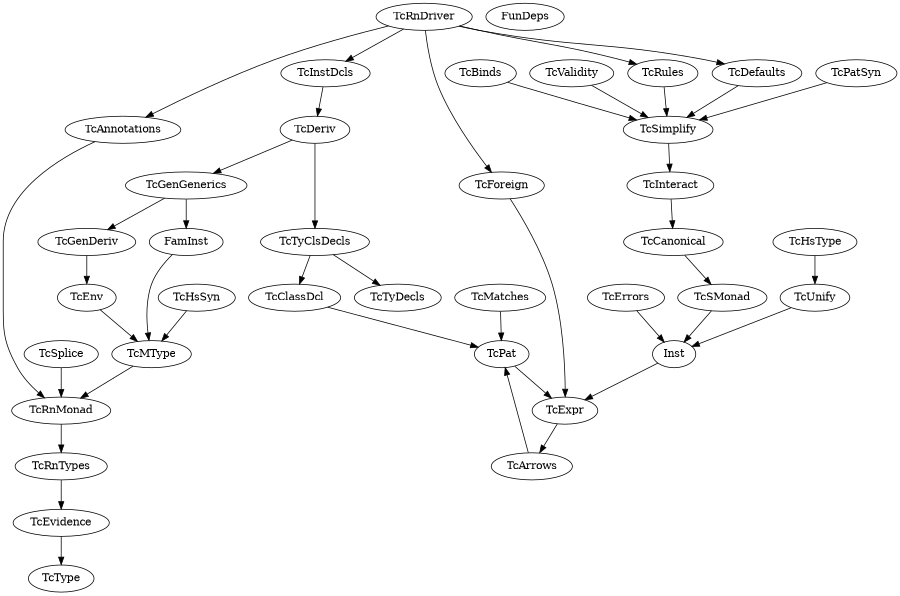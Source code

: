 digraph G {
size="6,4";
ratio="fill";
u36[label="TcDeriv"];
u35[label="TcInstDcls"];
u34[label="TcForeign"];
u33[label="TcAnnotations"];
u32[label="TcRnDriver"];
u31[label="TcGenDeriv"];
u30[label="TcGenGenerics"];
u29[label="TcClassDcl"];
u28[label="TcTyDecls"];
u27[label="TcTyClsDecls"];
u26[label="TcRules"];
u25[label="TcArrows"];
u24[label="FunDeps"];
u23[label="TcCanonical"];
u22[label="TcInteract"];
u21[label="FamInst"];
u20[label="TcSMonad"];
u19[label="TcErrors"];
u18[label="TcSimplify"];
u17[label="TcPatSyn"];
u16[label="TcPat"];
u15[label="TcMatches"];
u14[label="TcBinds"];
u13[label="TcHsSyn"];
u12[label="TcSplice"];
u11[label="TcExpr"];
u10[label="Inst"];
u9[label="TcUnify"];
u8[label="TcValidity"];
u7[label="TcHsType"];
u6[label="TcMType"];
u5[label="TcEnv"];
u4[label="TcType"];
u3[label="TcEvidence"];
u2[label="TcRnTypes"];
u1[label="TcRnMonad"];
u0[label="TcDefaults"];
u0 -> u18;
u1 -> u2;
u2 -> u3;
u3 -> u4;
u5 -> u6;
u6 -> u1;
u7 -> u9;
u8 -> u18;
u9 -> u10;
u10 -> u11;
u11 -> u25;
u12 -> u1;
u13 -> u6;
u14 -> u18;
u15 -> u16;
u16 -> u11;
u17 -> u18;
u18 -> u22;
u19 -> u10;
u20 -> u10;
u21 -> u6;
u22 -> u23;
u23 -> u20;
u25 -> u16;
u26 -> u18;
u27 -> u28;
u27 -> u29;
u29 -> u16;
u30 -> u21;
u30 -> u31;
u31 -> u5;
u32 -> u0;
u32 -> u26;
u32 -> u33;
u32 -> u34;
u32 -> u35;
u33 -> u1;
u34 -> u11;
u35 -> u36;
u36 -> u27;
u36 -> u30;

}

